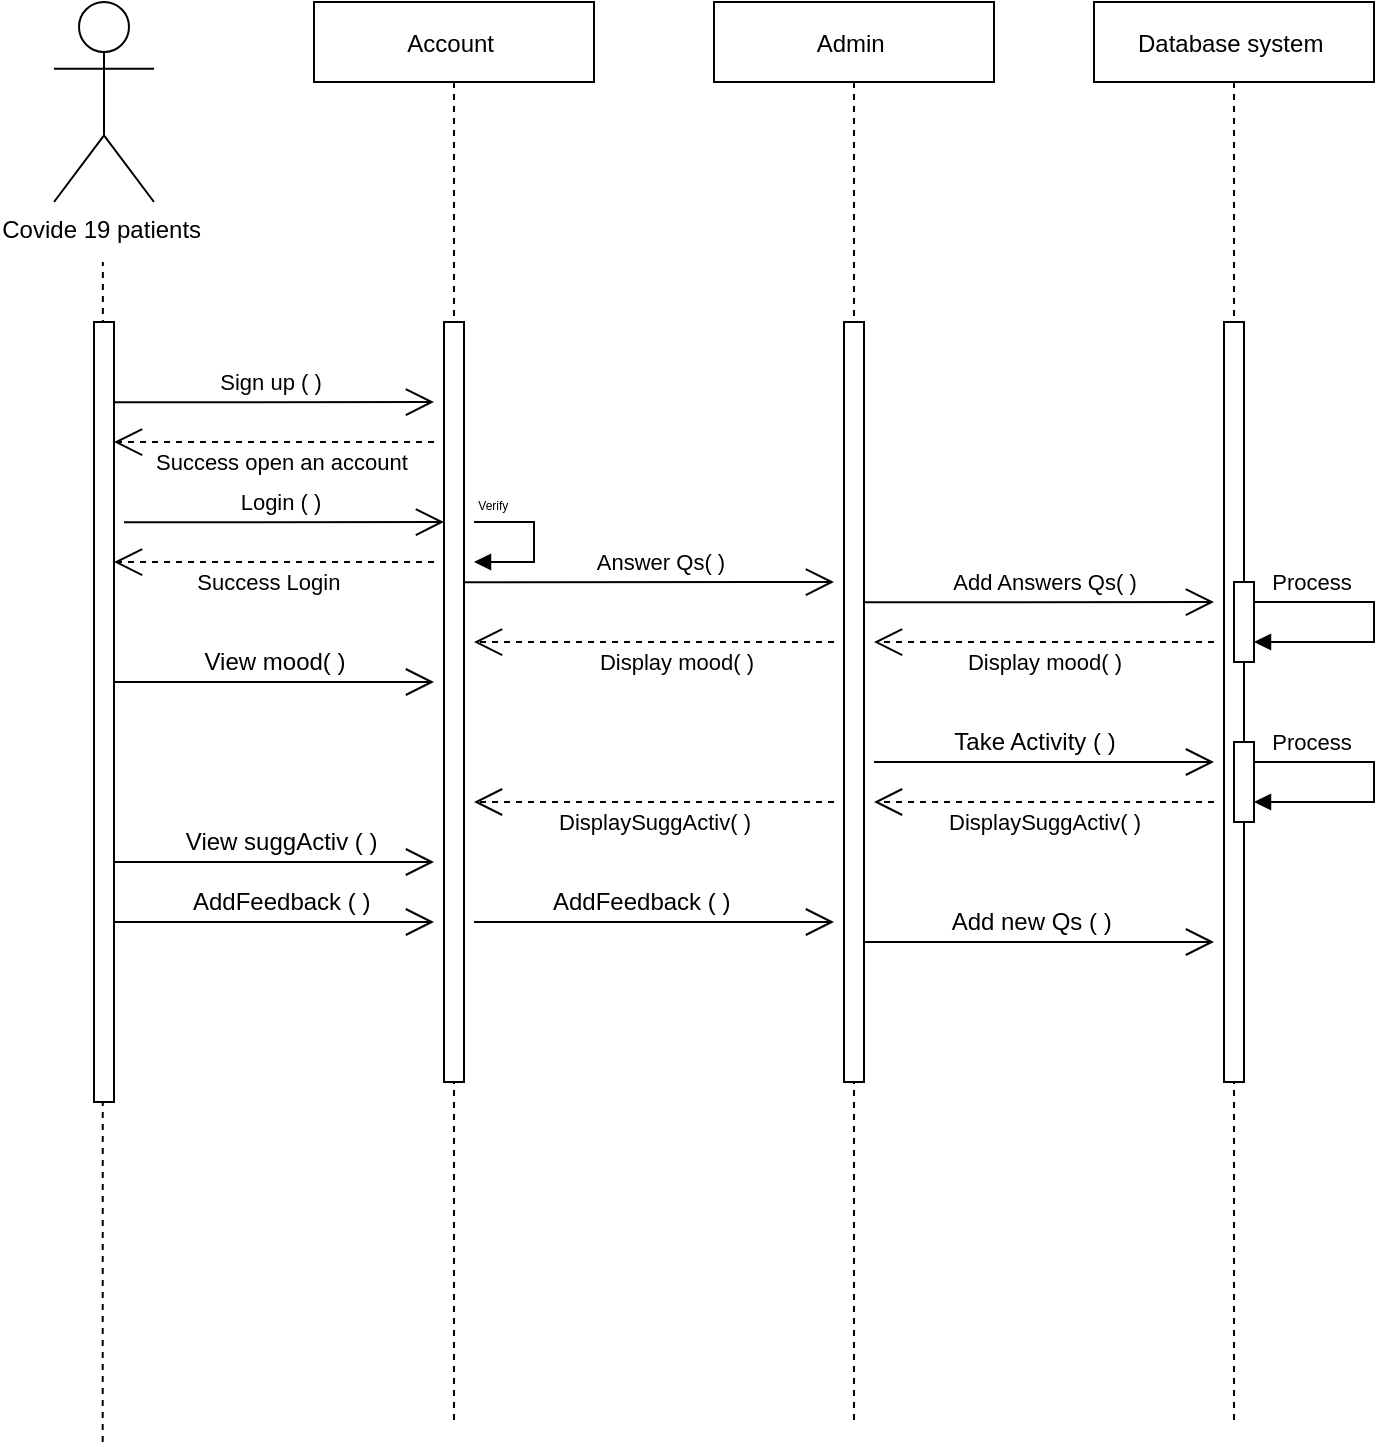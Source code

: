 <mxfile version="15.8.3" type="github">
  <diagram id="kgpKYQtTHZ0yAKxKKP6v" name="Page-1">
    <mxGraphModel dx="508" dy="610" grid="1" gridSize="10" guides="1" tooltips="1" connect="1" arrows="1" fold="1" page="1" pageScale="1" pageWidth="850" pageHeight="1100" math="0" shadow="0">
      <root>
        <mxCell id="0" />
        <mxCell id="1" parent="0" />
        <mxCell id="_f1RbuLWEJ0joPGijHF--23" value="Database system " style="shape=umlLifeline;perimeter=lifelinePerimeter;container=1;collapsible=0;recursiveResize=0;rounded=0;shadow=0;strokeWidth=1;" vertex="1" parent="1">
          <mxGeometry x="560" y="80" width="140" height="710" as="geometry" />
        </mxCell>
        <mxCell id="_f1RbuLWEJ0joPGijHF--24" value="" style="points=[];perimeter=orthogonalPerimeter;rounded=0;shadow=0;strokeWidth=1;" vertex="1" parent="_f1RbuLWEJ0joPGijHF--23">
          <mxGeometry x="65" y="160" width="10" height="380" as="geometry" />
        </mxCell>
        <mxCell id="_f1RbuLWEJ0joPGijHF--59" value="" style="html=1;points=[];perimeter=orthogonalPerimeter;labelBorderColor=none;" vertex="1" parent="_f1RbuLWEJ0joPGijHF--23">
          <mxGeometry x="70" y="290" width="10" height="40" as="geometry" />
        </mxCell>
        <mxCell id="_f1RbuLWEJ0joPGijHF--74" value="" style="html=1;points=[];perimeter=orthogonalPerimeter;labelBorderColor=none;" vertex="1" parent="_f1RbuLWEJ0joPGijHF--23">
          <mxGeometry x="70" y="370" width="10" height="40" as="geometry" />
        </mxCell>
        <mxCell id="_f1RbuLWEJ0joPGijHF--78" value="DisplaySuggActiv( )" style="endArrow=open;endSize=12;dashed=1;html=1;rounded=0;" edge="1" parent="_f1RbuLWEJ0joPGijHF--23">
          <mxGeometry x="0.0" y="10" width="160" relative="1" as="geometry">
            <mxPoint x="60" y="400" as="sourcePoint" />
            <mxPoint x="-110" y="400" as="targetPoint" />
            <Array as="points" />
            <mxPoint as="offset" />
          </mxGeometry>
        </mxCell>
        <mxCell id="_f1RbuLWEJ0joPGijHF--62" value="Display mood( )" style="endArrow=open;endSize=12;dashed=1;html=1;rounded=0;entryX=1;entryY=0.154;entryDx=0;entryDy=0;entryPerimeter=0;" edge="1" parent="_f1RbuLWEJ0joPGijHF--23">
          <mxGeometry x="0.0" y="10" width="160" relative="1" as="geometry">
            <mxPoint x="60" y="320" as="sourcePoint" />
            <mxPoint x="-110" y="320.06" as="targetPoint" />
            <Array as="points" />
            <mxPoint as="offset" />
          </mxGeometry>
        </mxCell>
        <mxCell id="_f1RbuLWEJ0joPGijHF--94" value="" style="endArrow=open;endFill=1;endSize=12;html=1;rounded=0;" edge="1" parent="_f1RbuLWEJ0joPGijHF--23">
          <mxGeometry width="160" relative="1" as="geometry">
            <mxPoint x="-120" y="470" as="sourcePoint" />
            <mxPoint x="60" y="470" as="targetPoint" />
            <Array as="points">
              <mxPoint x="-30" y="470" />
            </Array>
          </mxGeometry>
        </mxCell>
        <mxCell id="_f1RbuLWEJ0joPGijHF--98" value="&lt;span style=&quot;font-size: 11px ; text-align: left ; background-color: rgb(255 , 255 , 255)&quot;&gt;Process&amp;nbsp;&lt;/span&gt;" style="text;html=1;align=center;verticalAlign=middle;resizable=0;points=[];autosize=1;strokeColor=none;fillColor=none;" vertex="1" parent="_f1RbuLWEJ0joPGijHF--23">
          <mxGeometry x="80" y="280" width="60" height="20" as="geometry" />
        </mxCell>
        <mxCell id="_f1RbuLWEJ0joPGijHF--100" value="&lt;span style=&quot;font-size: 11px ; text-align: left ; background-color: rgb(255 , 255 , 255)&quot;&gt;Process&amp;nbsp;&lt;/span&gt;" style="text;html=1;align=center;verticalAlign=middle;resizable=0;points=[];autosize=1;strokeColor=none;fillColor=none;" vertex="1" parent="_f1RbuLWEJ0joPGijHF--23">
          <mxGeometry x="80" y="360" width="60" height="20" as="geometry" />
        </mxCell>
        <mxCell id="3nuBFxr9cyL0pnOWT2aG-5" value="Admin " style="shape=umlLifeline;perimeter=lifelinePerimeter;container=1;collapsible=0;recursiveResize=0;rounded=0;shadow=0;strokeWidth=1;" parent="1" vertex="1">
          <mxGeometry x="370" y="80" width="140" height="710" as="geometry" />
        </mxCell>
        <mxCell id="3nuBFxr9cyL0pnOWT2aG-6" value="" style="points=[];perimeter=orthogonalPerimeter;rounded=0;shadow=0;strokeWidth=1;" parent="3nuBFxr9cyL0pnOWT2aG-5" vertex="1">
          <mxGeometry x="65" y="160" width="10" height="380" as="geometry" />
        </mxCell>
        <mxCell id="_f1RbuLWEJ0joPGijHF--51" value="" style="endArrow=open;endFill=1;endSize=12;html=1;rounded=0;exitX=1;exitY=0.103;exitDx=0;exitDy=0;exitPerimeter=0;" edge="1" parent="3nuBFxr9cyL0pnOWT2aG-5">
          <mxGeometry width="160" relative="1" as="geometry">
            <mxPoint x="75" y="300.17" as="sourcePoint" />
            <mxPoint x="250" y="300" as="targetPoint" />
            <Array as="points" />
          </mxGeometry>
        </mxCell>
        <mxCell id="_f1RbuLWEJ0joPGijHF--52" value="Add Answers Qs( )" style="edgeLabel;html=1;align=center;verticalAlign=middle;resizable=0;points=[];" vertex="1" connectable="0" parent="_f1RbuLWEJ0joPGijHF--51">
          <mxGeometry x="0.549" y="-7" relative="1" as="geometry">
            <mxPoint x="-46" y="-17" as="offset" />
          </mxGeometry>
        </mxCell>
        <mxCell id="_f1RbuLWEJ0joPGijHF--18" value="" style="endArrow=none;dashed=1;html=1;rounded=0;" edge="1" parent="1">
          <mxGeometry width="50" height="50" relative="1" as="geometry">
            <mxPoint x="64.35" y="800" as="sourcePoint" />
            <mxPoint x="64.44" y="210" as="targetPoint" />
          </mxGeometry>
        </mxCell>
        <mxCell id="_f1RbuLWEJ0joPGijHF--1" value="Covide 19 patients&amp;nbsp;" style="shape=umlActor;verticalLabelPosition=bottom;verticalAlign=top;html=1;outlineConnect=0;" vertex="1" parent="1">
          <mxGeometry x="40" y="80" width="50" height="100" as="geometry" />
        </mxCell>
        <mxCell id="_f1RbuLWEJ0joPGijHF--14" value="" style="html=1;points=[];perimeter=orthogonalPerimeter;labelBorderColor=none;" vertex="1" parent="1">
          <mxGeometry x="60" y="240" width="10" height="390" as="geometry" />
        </mxCell>
        <mxCell id="_f1RbuLWEJ0joPGijHF--25" value="Account " style="shape=umlLifeline;perimeter=lifelinePerimeter;container=1;collapsible=0;recursiveResize=0;rounded=0;shadow=0;strokeWidth=1;" vertex="1" parent="1">
          <mxGeometry x="170" y="80" width="140" height="710" as="geometry" />
        </mxCell>
        <mxCell id="_f1RbuLWEJ0joPGijHF--26" value="" style="points=[];perimeter=orthogonalPerimeter;rounded=0;shadow=0;strokeWidth=1;" vertex="1" parent="_f1RbuLWEJ0joPGijHF--25">
          <mxGeometry x="65" y="160" width="10" height="380" as="geometry" />
        </mxCell>
        <mxCell id="_f1RbuLWEJ0joPGijHF--49" value="" style="endArrow=open;endFill=1;endSize=12;html=1;rounded=0;exitX=1;exitY=0.103;exitDx=0;exitDy=0;exitPerimeter=0;" edge="1" parent="_f1RbuLWEJ0joPGijHF--25">
          <mxGeometry width="160" relative="1" as="geometry">
            <mxPoint x="75" y="290.17" as="sourcePoint" />
            <mxPoint x="260" y="290" as="targetPoint" />
            <Array as="points" />
          </mxGeometry>
        </mxCell>
        <mxCell id="_f1RbuLWEJ0joPGijHF--50" value="Answer Qs( )" style="edgeLabel;html=1;align=center;verticalAlign=middle;resizable=0;points=[];" vertex="1" connectable="0" parent="_f1RbuLWEJ0joPGijHF--49">
          <mxGeometry x="0.549" y="-7" relative="1" as="geometry">
            <mxPoint x="-46" y="-17" as="offset" />
          </mxGeometry>
        </mxCell>
        <mxCell id="_f1RbuLWEJ0joPGijHF--88" value="" style="endArrow=open;endFill=1;endSize=12;html=1;rounded=0;" edge="1" parent="_f1RbuLWEJ0joPGijHF--25">
          <mxGeometry width="160" relative="1" as="geometry">
            <mxPoint x="-100" y="460" as="sourcePoint" />
            <mxPoint x="60" y="460" as="targetPoint" />
            <Array as="points">
              <mxPoint x="-30" y="460" />
            </Array>
          </mxGeometry>
        </mxCell>
        <mxCell id="_f1RbuLWEJ0joPGijHF--103" value="&lt;span style=&quot;font-size: 11px ; background-color: rgb(255 , 255 , 255)&quot;&gt;Success open&amp;nbsp;&lt;/span&gt;&lt;span style=&quot;font-size: 11px ; background-color: rgb(255 , 255 , 255)&quot;&gt;an account&amp;nbsp;&lt;/span&gt;" style="text;html=1;align=center;verticalAlign=middle;resizable=0;points=[];autosize=1;strokeColor=none;fillColor=none;" vertex="1" parent="_f1RbuLWEJ0joPGijHF--25">
          <mxGeometry x="-85" y="220" width="140" height="20" as="geometry" />
        </mxCell>
        <mxCell id="_f1RbuLWEJ0joPGijHF--82" value="View suggActiv ( )&amp;nbsp;" style="text;html=1;align=center;verticalAlign=middle;resizable=0;points=[];autosize=1;strokeColor=none;fillColor=none;" vertex="1" parent="_f1RbuLWEJ0joPGijHF--25">
          <mxGeometry x="-70" y="410" width="110" height="20" as="geometry" />
        </mxCell>
        <mxCell id="_f1RbuLWEJ0joPGijHF--91" value="AddFeedback ( )&amp;nbsp;" style="text;html=1;align=center;verticalAlign=middle;resizable=0;points=[];autosize=1;strokeColor=none;fillColor=none;" vertex="1" parent="_f1RbuLWEJ0joPGijHF--25">
          <mxGeometry x="-70" y="440" width="110" height="20" as="geometry" />
        </mxCell>
        <mxCell id="_f1RbuLWEJ0joPGijHF--109" value="" style="edgeStyle=orthogonalEdgeStyle;html=1;align=left;spacingLeft=2;endArrow=block;rounded=0;exitX=0.167;exitY=1;exitDx=0;exitDy=0;exitPerimeter=0;" edge="1" parent="_f1RbuLWEJ0joPGijHF--25" source="_f1RbuLWEJ0joPGijHF--114">
          <mxGeometry x="-0.6" y="10" relative="1" as="geometry">
            <mxPoint x="70" y="260" as="sourcePoint" />
            <Array as="points">
              <mxPoint x="110" y="260" />
              <mxPoint x="110" y="280" />
            </Array>
            <mxPoint x="80" y="280" as="targetPoint" />
            <mxPoint as="offset" />
          </mxGeometry>
        </mxCell>
        <mxCell id="_f1RbuLWEJ0joPGijHF--114" value="&lt;span style=&quot;text-align: left ; background-color: rgb(255 , 255 , 255)&quot;&gt;&lt;font style=&quot;font-size: 6px&quot;&gt;Verify&amp;nbsp;&lt;/font&gt;&lt;/span&gt;" style="text;html=1;align=center;verticalAlign=middle;resizable=0;points=[];autosize=1;strokeColor=none;fillColor=none;" vertex="1" parent="_f1RbuLWEJ0joPGijHF--25">
          <mxGeometry x="75" y="240" width="30" height="20" as="geometry" />
        </mxCell>
        <mxCell id="_f1RbuLWEJ0joPGijHF--40" value="" style="endArrow=open;endFill=1;endSize=12;html=1;rounded=0;exitX=1;exitY=0.103;exitDx=0;exitDy=0;exitPerimeter=0;" edge="1" parent="1" source="_f1RbuLWEJ0joPGijHF--14">
          <mxGeometry width="160" relative="1" as="geometry">
            <mxPoint x="80" y="280" as="sourcePoint" />
            <mxPoint x="230" y="280" as="targetPoint" />
            <Array as="points" />
          </mxGeometry>
        </mxCell>
        <mxCell id="_f1RbuLWEJ0joPGijHF--41" value="Sign up ( )" style="edgeLabel;html=1;align=center;verticalAlign=middle;resizable=0;points=[];" vertex="1" connectable="0" parent="_f1RbuLWEJ0joPGijHF--40">
          <mxGeometry x="0.549" y="-7" relative="1" as="geometry">
            <mxPoint x="-46" y="-17" as="offset" />
          </mxGeometry>
        </mxCell>
        <mxCell id="_f1RbuLWEJ0joPGijHF--42" value="" style="endArrow=open;endSize=12;dashed=1;html=1;rounded=0;entryX=1;entryY=0.154;entryDx=0;entryDy=0;entryPerimeter=0;" edge="1" parent="1" target="_f1RbuLWEJ0joPGijHF--14">
          <mxGeometry x="-0.0" y="20" width="160" relative="1" as="geometry">
            <mxPoint x="230" y="300" as="sourcePoint" />
            <mxPoint x="80" y="300" as="targetPoint" />
            <Array as="points">
              <mxPoint x="150" y="300" />
            </Array>
            <mxPoint as="offset" />
          </mxGeometry>
        </mxCell>
        <mxCell id="_f1RbuLWEJ0joPGijHF--61" value="" style="edgeStyle=orthogonalEdgeStyle;html=1;align=left;spacingLeft=2;endArrow=block;rounded=0;" edge="1" parent="1">
          <mxGeometry x="-0.712" y="10" relative="1" as="geometry">
            <mxPoint x="640" y="380" as="sourcePoint" />
            <Array as="points">
              <mxPoint x="700" y="380" />
              <mxPoint x="700" y="400" />
            </Array>
            <mxPoint x="640" y="400" as="targetPoint" />
            <mxPoint as="offset" />
          </mxGeometry>
        </mxCell>
        <mxCell id="_f1RbuLWEJ0joPGijHF--64" value="Display mood( )" style="endArrow=open;endSize=12;dashed=1;html=1;rounded=0;entryX=1;entryY=0.154;entryDx=0;entryDy=0;entryPerimeter=0;" edge="1" parent="1">
          <mxGeometry x="-0.125" y="10" width="160" relative="1" as="geometry">
            <mxPoint x="430" y="400" as="sourcePoint" />
            <mxPoint x="250" y="400.06" as="targetPoint" />
            <Array as="points">
              <mxPoint x="330" y="400" />
            </Array>
            <mxPoint as="offset" />
          </mxGeometry>
        </mxCell>
        <mxCell id="_f1RbuLWEJ0joPGijHF--65" value="" style="endArrow=open;endFill=1;endSize=12;html=1;rounded=0;" edge="1" parent="1">
          <mxGeometry width="160" relative="1" as="geometry">
            <mxPoint x="70" y="420" as="sourcePoint" />
            <mxPoint x="230" y="420" as="targetPoint" />
            <Array as="points">
              <mxPoint x="140" y="420" />
            </Array>
          </mxGeometry>
        </mxCell>
        <mxCell id="_f1RbuLWEJ0joPGijHF--66" value="View mood( )" style="text;html=1;align=center;verticalAlign=middle;resizable=0;points=[];autosize=1;strokeColor=none;fillColor=none;" vertex="1" parent="1">
          <mxGeometry x="105" y="400" width="90" height="20" as="geometry" />
        </mxCell>
        <mxCell id="_f1RbuLWEJ0joPGijHF--71" value="" style="endArrow=open;endFill=1;endSize=12;html=1;rounded=0;" edge="1" parent="1">
          <mxGeometry width="160" relative="1" as="geometry">
            <mxPoint x="450" y="460" as="sourcePoint" />
            <mxPoint x="620" y="460" as="targetPoint" />
          </mxGeometry>
        </mxCell>
        <mxCell id="_f1RbuLWEJ0joPGijHF--72" value="Take Activity ( )" style="text;html=1;align=center;verticalAlign=middle;resizable=0;points=[];autosize=1;strokeColor=none;fillColor=none;" vertex="1" parent="1">
          <mxGeometry x="480" y="440" width="100" height="20" as="geometry" />
        </mxCell>
        <mxCell id="_f1RbuLWEJ0joPGijHF--73" value="" style="edgeStyle=orthogonalEdgeStyle;html=1;align=left;spacingLeft=2;endArrow=block;rounded=0;" edge="1" parent="1">
          <mxGeometry x="-0.859" y="10" relative="1" as="geometry">
            <mxPoint x="640" y="460" as="sourcePoint" />
            <Array as="points">
              <mxPoint x="700" y="460" />
              <mxPoint x="700" y="480" />
            </Array>
            <mxPoint x="640" y="480" as="targetPoint" />
            <mxPoint as="offset" />
          </mxGeometry>
        </mxCell>
        <mxCell id="_f1RbuLWEJ0joPGijHF--79" value="DisplaySuggActiv( )" style="endArrow=open;endSize=12;dashed=1;html=1;rounded=0;" edge="1" parent="1">
          <mxGeometry y="10" width="160" relative="1" as="geometry">
            <mxPoint x="430" y="480" as="sourcePoint" />
            <mxPoint x="250" y="480" as="targetPoint" />
            <Array as="points" />
            <mxPoint as="offset" />
          </mxGeometry>
        </mxCell>
        <mxCell id="_f1RbuLWEJ0joPGijHF--81" value="" style="endArrow=open;endFill=1;endSize=12;html=1;rounded=0;" edge="1" parent="1">
          <mxGeometry width="160" relative="1" as="geometry">
            <mxPoint x="70" y="510" as="sourcePoint" />
            <mxPoint x="230" y="510" as="targetPoint" />
            <Array as="points">
              <mxPoint x="140" y="510" />
            </Array>
          </mxGeometry>
        </mxCell>
        <mxCell id="_f1RbuLWEJ0joPGijHF--89" value="" style="endArrow=open;endFill=1;endSize=12;html=1;rounded=0;" edge="1" parent="1">
          <mxGeometry width="160" relative="1" as="geometry">
            <mxPoint x="250" y="540" as="sourcePoint" />
            <mxPoint x="430" y="540" as="targetPoint" />
            <Array as="points">
              <mxPoint x="340" y="540" />
              <mxPoint x="390" y="540" />
              <mxPoint x="380" y="540" />
            </Array>
          </mxGeometry>
        </mxCell>
        <mxCell id="_f1RbuLWEJ0joPGijHF--93" value="&lt;span&gt;AddFeedback ( )&amp;nbsp;&lt;/span&gt;" style="text;html=1;align=center;verticalAlign=middle;resizable=0;points=[];autosize=1;strokeColor=none;fillColor=none;" vertex="1" parent="1">
          <mxGeometry x="280" y="520" width="110" height="20" as="geometry" />
        </mxCell>
        <mxCell id="_f1RbuLWEJ0joPGijHF--95" value="Add new Qs ( )&amp;nbsp;" style="text;html=1;align=center;verticalAlign=middle;resizable=0;points=[];autosize=1;strokeColor=none;fillColor=none;" vertex="1" parent="1">
          <mxGeometry x="480" y="530" width="100" height="20" as="geometry" />
        </mxCell>
        <mxCell id="_f1RbuLWEJ0joPGijHF--101" value="Success Login &amp;nbsp;" style="endArrow=open;endSize=12;dashed=1;html=1;rounded=0;entryX=1;entryY=0.154;entryDx=0;entryDy=0;entryPerimeter=0;" edge="1" parent="1">
          <mxGeometry x="0.0" y="10" width="160" relative="1" as="geometry">
            <mxPoint x="230" y="360" as="sourcePoint" />
            <mxPoint x="70" y="360.06" as="targetPoint" />
            <Array as="points">
              <mxPoint x="150" y="360" />
            </Array>
            <mxPoint as="offset" />
          </mxGeometry>
        </mxCell>
        <mxCell id="_f1RbuLWEJ0joPGijHF--47" value="" style="endArrow=open;endFill=1;endSize=12;html=1;rounded=0;exitX=1;exitY=0.103;exitDx=0;exitDy=0;exitPerimeter=0;" edge="1" parent="1">
          <mxGeometry width="160" relative="1" as="geometry">
            <mxPoint x="75" y="340.17" as="sourcePoint" />
            <mxPoint x="235" y="340.0" as="targetPoint" />
            <Array as="points" />
          </mxGeometry>
        </mxCell>
        <mxCell id="_f1RbuLWEJ0joPGijHF--48" value="Login ( )" style="edgeLabel;html=1;align=center;verticalAlign=middle;resizable=0;points=[];" vertex="1" connectable="0" parent="_f1RbuLWEJ0joPGijHF--47">
          <mxGeometry x="0.549" y="-7" relative="1" as="geometry">
            <mxPoint x="-46" y="-17" as="offset" />
          </mxGeometry>
        </mxCell>
        <mxCell id="_f1RbuLWEJ0joPGijHF--106" value="" style="edgeStyle=elbowEdgeStyle;elbow=horizontal;endArrow=classic;html=1;rounded=0;" edge="1" parent="1" source="_f1RbuLWEJ0joPGijHF--25" target="_f1RbuLWEJ0joPGijHF--25">
          <mxGeometry width="50" height="50" relative="1" as="geometry">
            <mxPoint x="200" y="490" as="sourcePoint" />
            <mxPoint x="250" y="440" as="targetPoint" />
            <Array as="points">
              <mxPoint x="300" y="450" />
              <mxPoint x="360" y="435" />
              <mxPoint x="320" y="445" />
              <mxPoint x="300" y="435" />
            </Array>
          </mxGeometry>
        </mxCell>
      </root>
    </mxGraphModel>
  </diagram>
</mxfile>

